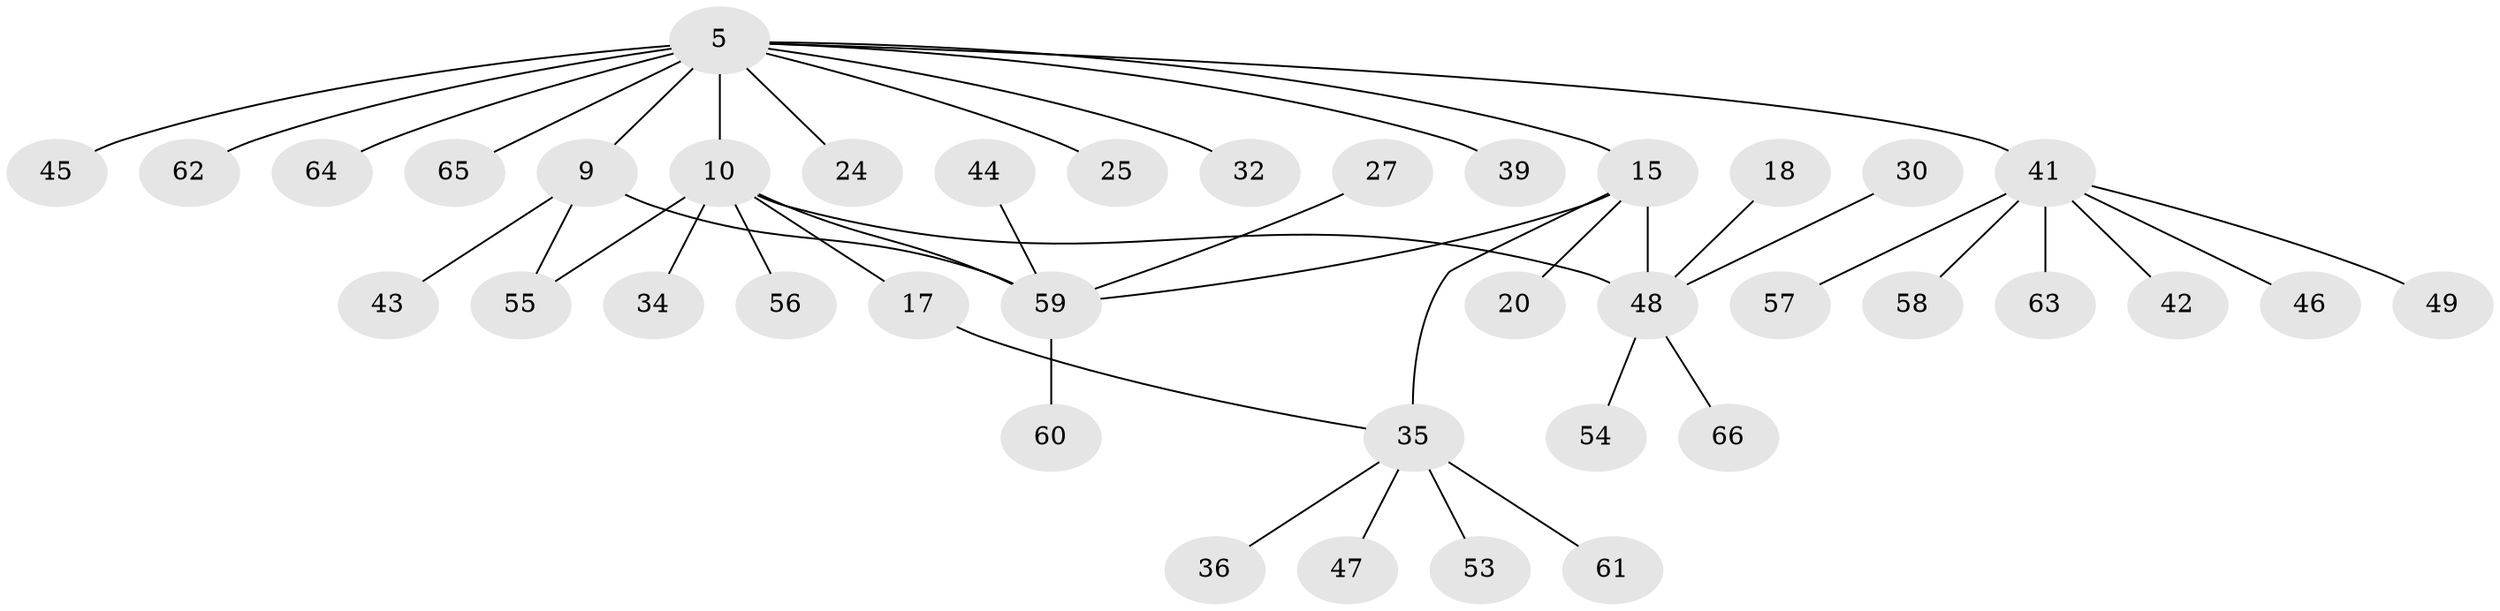 // original degree distribution, {6: 0.06060606060606061, 4: 0.045454545454545456, 7: 0.030303030303030304, 9: 0.015151515151515152, 5: 0.07575757575757576, 8: 0.015151515151515152, 2: 0.21212121212121213, 1: 0.5303030303030303, 3: 0.015151515151515152}
// Generated by graph-tools (version 1.1) at 2025/58/03/04/25 21:58:50]
// undirected, 39 vertices, 43 edges
graph export_dot {
graph [start="1"]
  node [color=gray90,style=filled];
  5 [super="+4+2"];
  9;
  10 [super="+3"];
  15 [super="+14"];
  17;
  18;
  20;
  24;
  25;
  27;
  30 [super="+29"];
  32;
  34;
  35 [super="+13"];
  36;
  39;
  41 [super="+6"];
  42 [super="+21"];
  43 [super="+16+23+40"];
  44 [super="+37"];
  45;
  46;
  47 [super="+26"];
  48 [super="+38+12"];
  49;
  53;
  54;
  55 [super="+52"];
  56;
  57;
  58 [super="+22"];
  59 [super="+8"];
  60;
  61;
  62;
  63 [super="+51"];
  64;
  65;
  66;
  5 -- 9 [weight=2];
  5 -- 10 [weight=3];
  5 -- 45;
  5 -- 64;
  5 -- 32;
  5 -- 65;
  5 -- 24;
  5 -- 15 [weight=2];
  5 -- 39;
  5 -- 62;
  5 -- 25;
  5 -- 41 [weight=2];
  9 -- 59 [weight=2];
  9 -- 43;
  9 -- 55;
  10 -- 17;
  10 -- 34;
  10 -- 56;
  10 -- 59 [weight=2];
  10 -- 55;
  10 -- 48 [weight=2];
  15 -- 20;
  15 -- 59;
  15 -- 35 [weight=2];
  15 -- 48;
  17 -- 35;
  18 -- 48;
  27 -- 59;
  30 -- 48;
  35 -- 36;
  35 -- 53;
  35 -- 61;
  35 -- 47;
  41 -- 42;
  41 -- 46;
  41 -- 49;
  41 -- 57;
  41 -- 58;
  41 -- 63;
  44 -- 59;
  48 -- 66;
  48 -- 54;
  59 -- 60;
}
